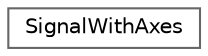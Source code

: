 digraph "Graphical Class Hierarchy"
{
 // LATEX_PDF_SIZE
  bgcolor="transparent";
  edge [fontname=Helvetica,fontsize=10,labelfontname=Helvetica,labelfontsize=10];
  node [fontname=Helvetica,fontsize=10,shape=box,height=0.2,width=0.4];
  rankdir="LR";
  Node0 [id="Node000000",label="SignalWithAxes",height=0.2,width=0.4,color="grey40", fillcolor="white", style="filled",URL="$class_signal_with_axes.html",tooltip=" "];
}
